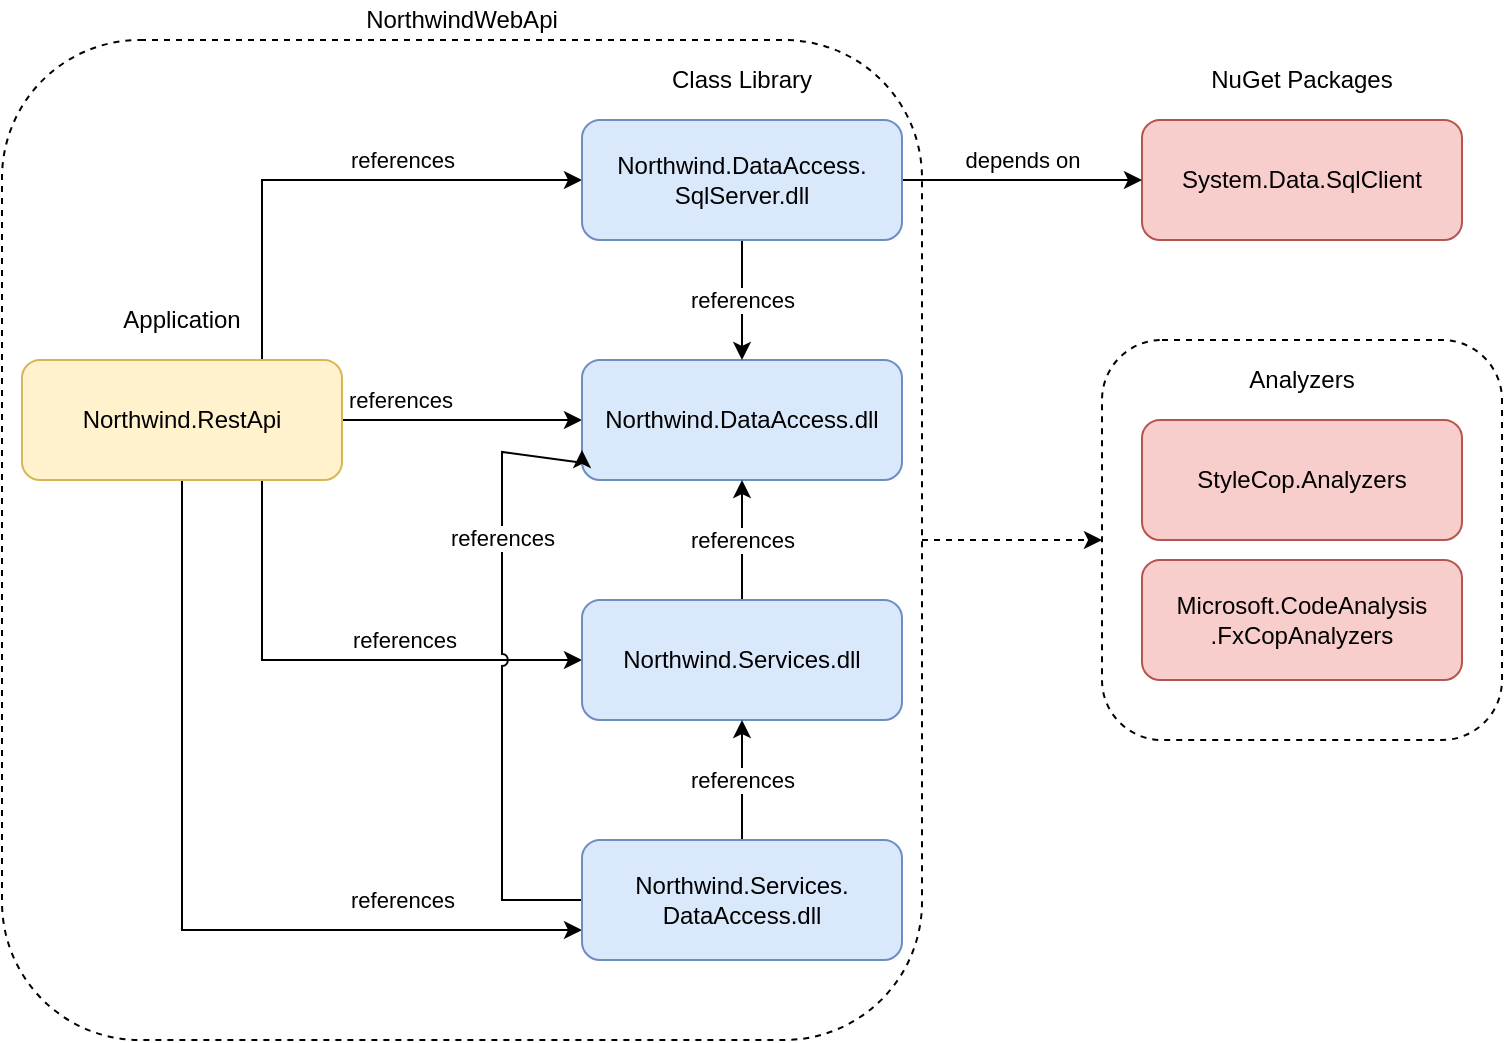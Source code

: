 <mxfile version="12.4.2" type="device" pages="1"><diagram id="vLMXKrs3aCS87272ta4Z" name="NorthwindWebApi"><mxGraphModel dx="1132" dy="785" grid="1" gridSize="10" guides="1" tooltips="1" connect="1" arrows="1" fold="1" page="1" pageScale="1" pageWidth="850" pageHeight="1100" math="0" shadow="0"><root><mxCell id="0"/><mxCell id="1" parent="0"/><mxCell id="JC9s5Mr4ZL36NI9SBRHO-14" value="" style="rounded=1;whiteSpace=wrap;html=1;fillColor=none;dashed=1;" parent="1" vertex="1"><mxGeometry x="30" y="40" width="460" height="500" as="geometry"/></mxCell><mxCell id="JC9s5Mr4ZL36NI9SBRHO-3" value="references" style="edgeStyle=orthogonalEdgeStyle;rounded=0;orthogonalLoop=1;jettySize=auto;html=1;" parent="1" source="JC9s5Mr4ZL36NI9SBRHO-1" target="JC9s5Mr4ZL36NI9SBRHO-2" edge="1"><mxGeometry x="-0.5" y="10" relative="1" as="geometry"><mxPoint x="-1" as="offset"/></mxGeometry></mxCell><mxCell id="nFLd5KMgX2byHY3T2cyA-1" value="references" style="edgeStyle=orthogonalEdgeStyle;rounded=0;orthogonalLoop=1;jettySize=auto;html=1;entryX=0;entryY=0.5;entryDx=0;entryDy=0;" edge="1" parent="1" source="JC9s5Mr4ZL36NI9SBRHO-1" target="_o1aGogRgCuxxyRnls-l-1"><mxGeometry x="0.281" y="10" relative="1" as="geometry"><Array as="points"><mxPoint x="160" y="110"/></Array><mxPoint as="offset"/></mxGeometry></mxCell><mxCell id="nFLd5KMgX2byHY3T2cyA-2" value="references" style="edgeStyle=orthogonalEdgeStyle;rounded=0;orthogonalLoop=1;jettySize=auto;html=1;entryX=0;entryY=0.75;entryDx=0;entryDy=0;" edge="1" parent="1" source="JC9s5Mr4ZL36NI9SBRHO-1" target="9UaC5YzuZwQ_MEmQi_GM-2"><mxGeometry x="0.577" y="15" relative="1" as="geometry"><Array as="points"><mxPoint x="120" y="485"/></Array><mxPoint as="offset"/></mxGeometry></mxCell><mxCell id="nFLd5KMgX2byHY3T2cyA-3" value="references" style="edgeStyle=orthogonalEdgeStyle;rounded=0;orthogonalLoop=1;jettySize=auto;html=1;entryX=0;entryY=0.5;entryDx=0;entryDy=0;" edge="1" parent="1" source="JC9s5Mr4ZL36NI9SBRHO-1" target="9UaC5YzuZwQ_MEmQi_GM-1"><mxGeometry x="0.283" y="10" relative="1" as="geometry"><Array as="points"><mxPoint x="160" y="350"/></Array><mxPoint as="offset"/></mxGeometry></mxCell><mxCell id="JC9s5Mr4ZL36NI9SBRHO-1" value="Northwind.RestApi" style="rounded=1;whiteSpace=wrap;html=1;fillColor=#fff2cc;strokeColor=#d6b656;" parent="1" vertex="1"><mxGeometry x="40" y="200" width="160" height="60" as="geometry"/></mxCell><mxCell id="JC9s5Mr4ZL36NI9SBRHO-2" value="Northwind.DataAccess.dll" style="rounded=1;whiteSpace=wrap;html=1;fillColor=#dae8fc;strokeColor=#6c8ebf;" parent="1" vertex="1"><mxGeometry x="320" y="200" width="160" height="60" as="geometry"/></mxCell><mxCell id="JC9s5Mr4ZL36NI9SBRHO-4" value="Microsoft.CodeAnalysis&lt;br&gt;.FxCopAnalyzers" style="rounded=1;whiteSpace=wrap;html=1;fillColor=#f8cecc;strokeColor=#b85450;" parent="1" vertex="1"><mxGeometry x="600" y="300" width="160" height="60" as="geometry"/></mxCell><mxCell id="JC9s5Mr4ZL36NI9SBRHO-5" value="StyleCop.Analyzers" style="rounded=1;whiteSpace=wrap;html=1;fillColor=#f8cecc;strokeColor=#b85450;" parent="1" vertex="1"><mxGeometry x="600" y="230" width="160" height="60" as="geometry"/></mxCell><mxCell id="JC9s5Mr4ZL36NI9SBRHO-6" value="System.Data.SqlClient" style="rounded=1;whiteSpace=wrap;html=1;fillColor=#f8cecc;strokeColor=#b85450;" parent="1" vertex="1"><mxGeometry x="600" y="80" width="160" height="60" as="geometry"/></mxCell><mxCell id="JC9s5Mr4ZL36NI9SBRHO-7" value="Application" style="text;html=1;strokeColor=none;fillColor=none;align=center;verticalAlign=middle;whiteSpace=wrap;rounded=0;" parent="1" vertex="1"><mxGeometry x="40" y="170" width="160" height="20" as="geometry"/></mxCell><mxCell id="JC9s5Mr4ZL36NI9SBRHO-8" value="Class Library" style="text;html=1;strokeColor=none;fillColor=none;align=center;verticalAlign=middle;whiteSpace=wrap;rounded=0;" parent="1" vertex="1"><mxGeometry x="320" y="50" width="160" height="20" as="geometry"/></mxCell><mxCell id="JC9s5Mr4ZL36NI9SBRHO-9" value="NuGet Packages" style="text;html=1;strokeColor=none;fillColor=none;align=center;verticalAlign=middle;whiteSpace=wrap;rounded=0;" parent="1" vertex="1"><mxGeometry x="600" y="50" width="160" height="20" as="geometry"/></mxCell><mxCell id="JC9s5Mr4ZL36NI9SBRHO-13" value="Analyzers" style="text;html=1;strokeColor=none;fillColor=none;align=center;verticalAlign=middle;whiteSpace=wrap;rounded=0;" parent="1" vertex="1"><mxGeometry x="600" y="200" width="160" height="20" as="geometry"/></mxCell><mxCell id="JC9s5Mr4ZL36NI9SBRHO-15" value="NorthwindWebApi" style="text;html=1;strokeColor=none;fillColor=none;align=center;verticalAlign=middle;whiteSpace=wrap;rounded=0;dashed=1;" parent="1" vertex="1"><mxGeometry x="30" y="20" width="460" height="20" as="geometry"/></mxCell><mxCell id="3rvIIfMQYElRwDRGO672-1" value="" style="rounded=1;whiteSpace=wrap;html=1;dashed=1;fillColor=none;" parent="1" vertex="1"><mxGeometry x="580" y="190" width="200" height="200" as="geometry"/></mxCell><mxCell id="nFLd5KMgX2byHY3T2cyA-4" value="references" style="edgeStyle=orthogonalEdgeStyle;rounded=0;orthogonalLoop=1;jettySize=auto;html=1;entryX=0.5;entryY=0;entryDx=0;entryDy=0;" edge="1" parent="1" source="_o1aGogRgCuxxyRnls-l-1" target="JC9s5Mr4ZL36NI9SBRHO-2"><mxGeometry relative="1" as="geometry"/></mxCell><mxCell id="AmhSLKX7o5PnDScrD2Ab-1" value="depends on" style="edgeStyle=orthogonalEdgeStyle;rounded=0;jumpStyle=arc;orthogonalLoop=1;jettySize=auto;html=1;" edge="1" parent="1" source="_o1aGogRgCuxxyRnls-l-1" target="JC9s5Mr4ZL36NI9SBRHO-6"><mxGeometry y="10" relative="1" as="geometry"><mxPoint as="offset"/></mxGeometry></mxCell><mxCell id="_o1aGogRgCuxxyRnls-l-1" value="Northwind.DataAccess.&lt;br&gt;SqlServer.dll" style="rounded=1;whiteSpace=wrap;html=1;fillColor=#dae8fc;strokeColor=#6c8ebf;" vertex="1" parent="1"><mxGeometry x="320" y="80" width="160" height="60" as="geometry"/></mxCell><mxCell id="DtAWpRsBBKBKY-Wf0sgM-1" value="references" style="edgeStyle=orthogonalEdgeStyle;rounded=0;orthogonalLoop=1;jettySize=auto;html=1;" edge="1" parent="1" source="9UaC5YzuZwQ_MEmQi_GM-1" target="JC9s5Mr4ZL36NI9SBRHO-2"><mxGeometry relative="1" as="geometry"/></mxCell><mxCell id="9UaC5YzuZwQ_MEmQi_GM-1" value="Northwind.Services.dll" style="rounded=1;whiteSpace=wrap;html=1;fillColor=#dae8fc;strokeColor=#6c8ebf;" vertex="1" parent="1"><mxGeometry x="320" y="320" width="160" height="60" as="geometry"/></mxCell><mxCell id="DtAWpRsBBKBKY-Wf0sgM-2" value="references" style="edgeStyle=orthogonalEdgeStyle;rounded=0;orthogonalLoop=1;jettySize=auto;html=1;" edge="1" parent="1" source="9UaC5YzuZwQ_MEmQi_GM-2" target="9UaC5YzuZwQ_MEmQi_GM-1"><mxGeometry relative="1" as="geometry"/></mxCell><mxCell id="DtAWpRsBBKBKY-Wf0sgM-3" value="references" style="edgeStyle=orthogonalEdgeStyle;rounded=0;orthogonalLoop=1;jettySize=auto;html=1;entryX=0;entryY=0.75;entryDx=0;entryDy=0;jumpStyle=arc;" edge="1" parent="1" source="9UaC5YzuZwQ_MEmQi_GM-2" target="JC9s5Mr4ZL36NI9SBRHO-2"><mxGeometry x="0.446" relative="1" as="geometry"><Array as="points"><mxPoint x="280" y="470"/><mxPoint x="280" y="246"/></Array><mxPoint y="-1" as="offset"/></mxGeometry></mxCell><mxCell id="9UaC5YzuZwQ_MEmQi_GM-2" value="Northwind.Services.&lt;br&gt;DataAccess.dll" style="rounded=1;whiteSpace=wrap;html=1;fillColor=#dae8fc;strokeColor=#6c8ebf;" vertex="1" parent="1"><mxGeometry x="320" y="440" width="160" height="60" as="geometry"/></mxCell><mxCell id="QUECRj1wkCL5Ld7fYgvB-1" value="" style="endArrow=classic;html=1;entryX=0;entryY=0.5;entryDx=0;entryDy=0;dashed=1;" edge="1" parent="1" source="JC9s5Mr4ZL36NI9SBRHO-14" target="3rvIIfMQYElRwDRGO672-1"><mxGeometry x="0.03" y="10" width="50" height="50" relative="1" as="geometry"><mxPoint x="60" y="610" as="sourcePoint"/><mxPoint x="110" y="560" as="targetPoint"/><mxPoint as="offset"/></mxGeometry></mxCell></root></mxGraphModel></diagram></mxfile>
